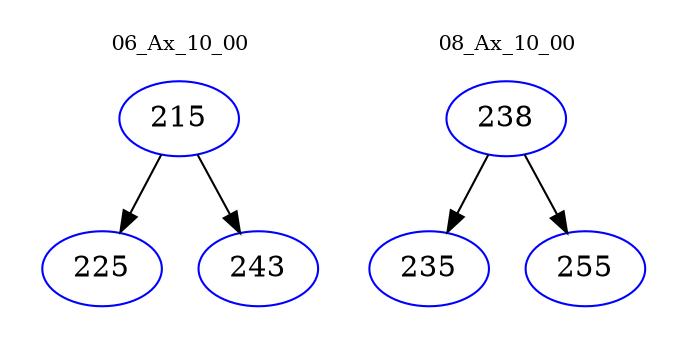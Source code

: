 digraph{
subgraph cluster_0 {
color = white
label = "06_Ax_10_00";
fontsize=10;
T0_215 [label="215", color="blue"]
T0_215 -> T0_225 [color="black"]
T0_225 [label="225", color="blue"]
T0_215 -> T0_243 [color="black"]
T0_243 [label="243", color="blue"]
}
subgraph cluster_1 {
color = white
label = "08_Ax_10_00";
fontsize=10;
T1_238 [label="238", color="blue"]
T1_238 -> T1_235 [color="black"]
T1_235 [label="235", color="blue"]
T1_238 -> T1_255 [color="black"]
T1_255 [label="255", color="blue"]
}
}
